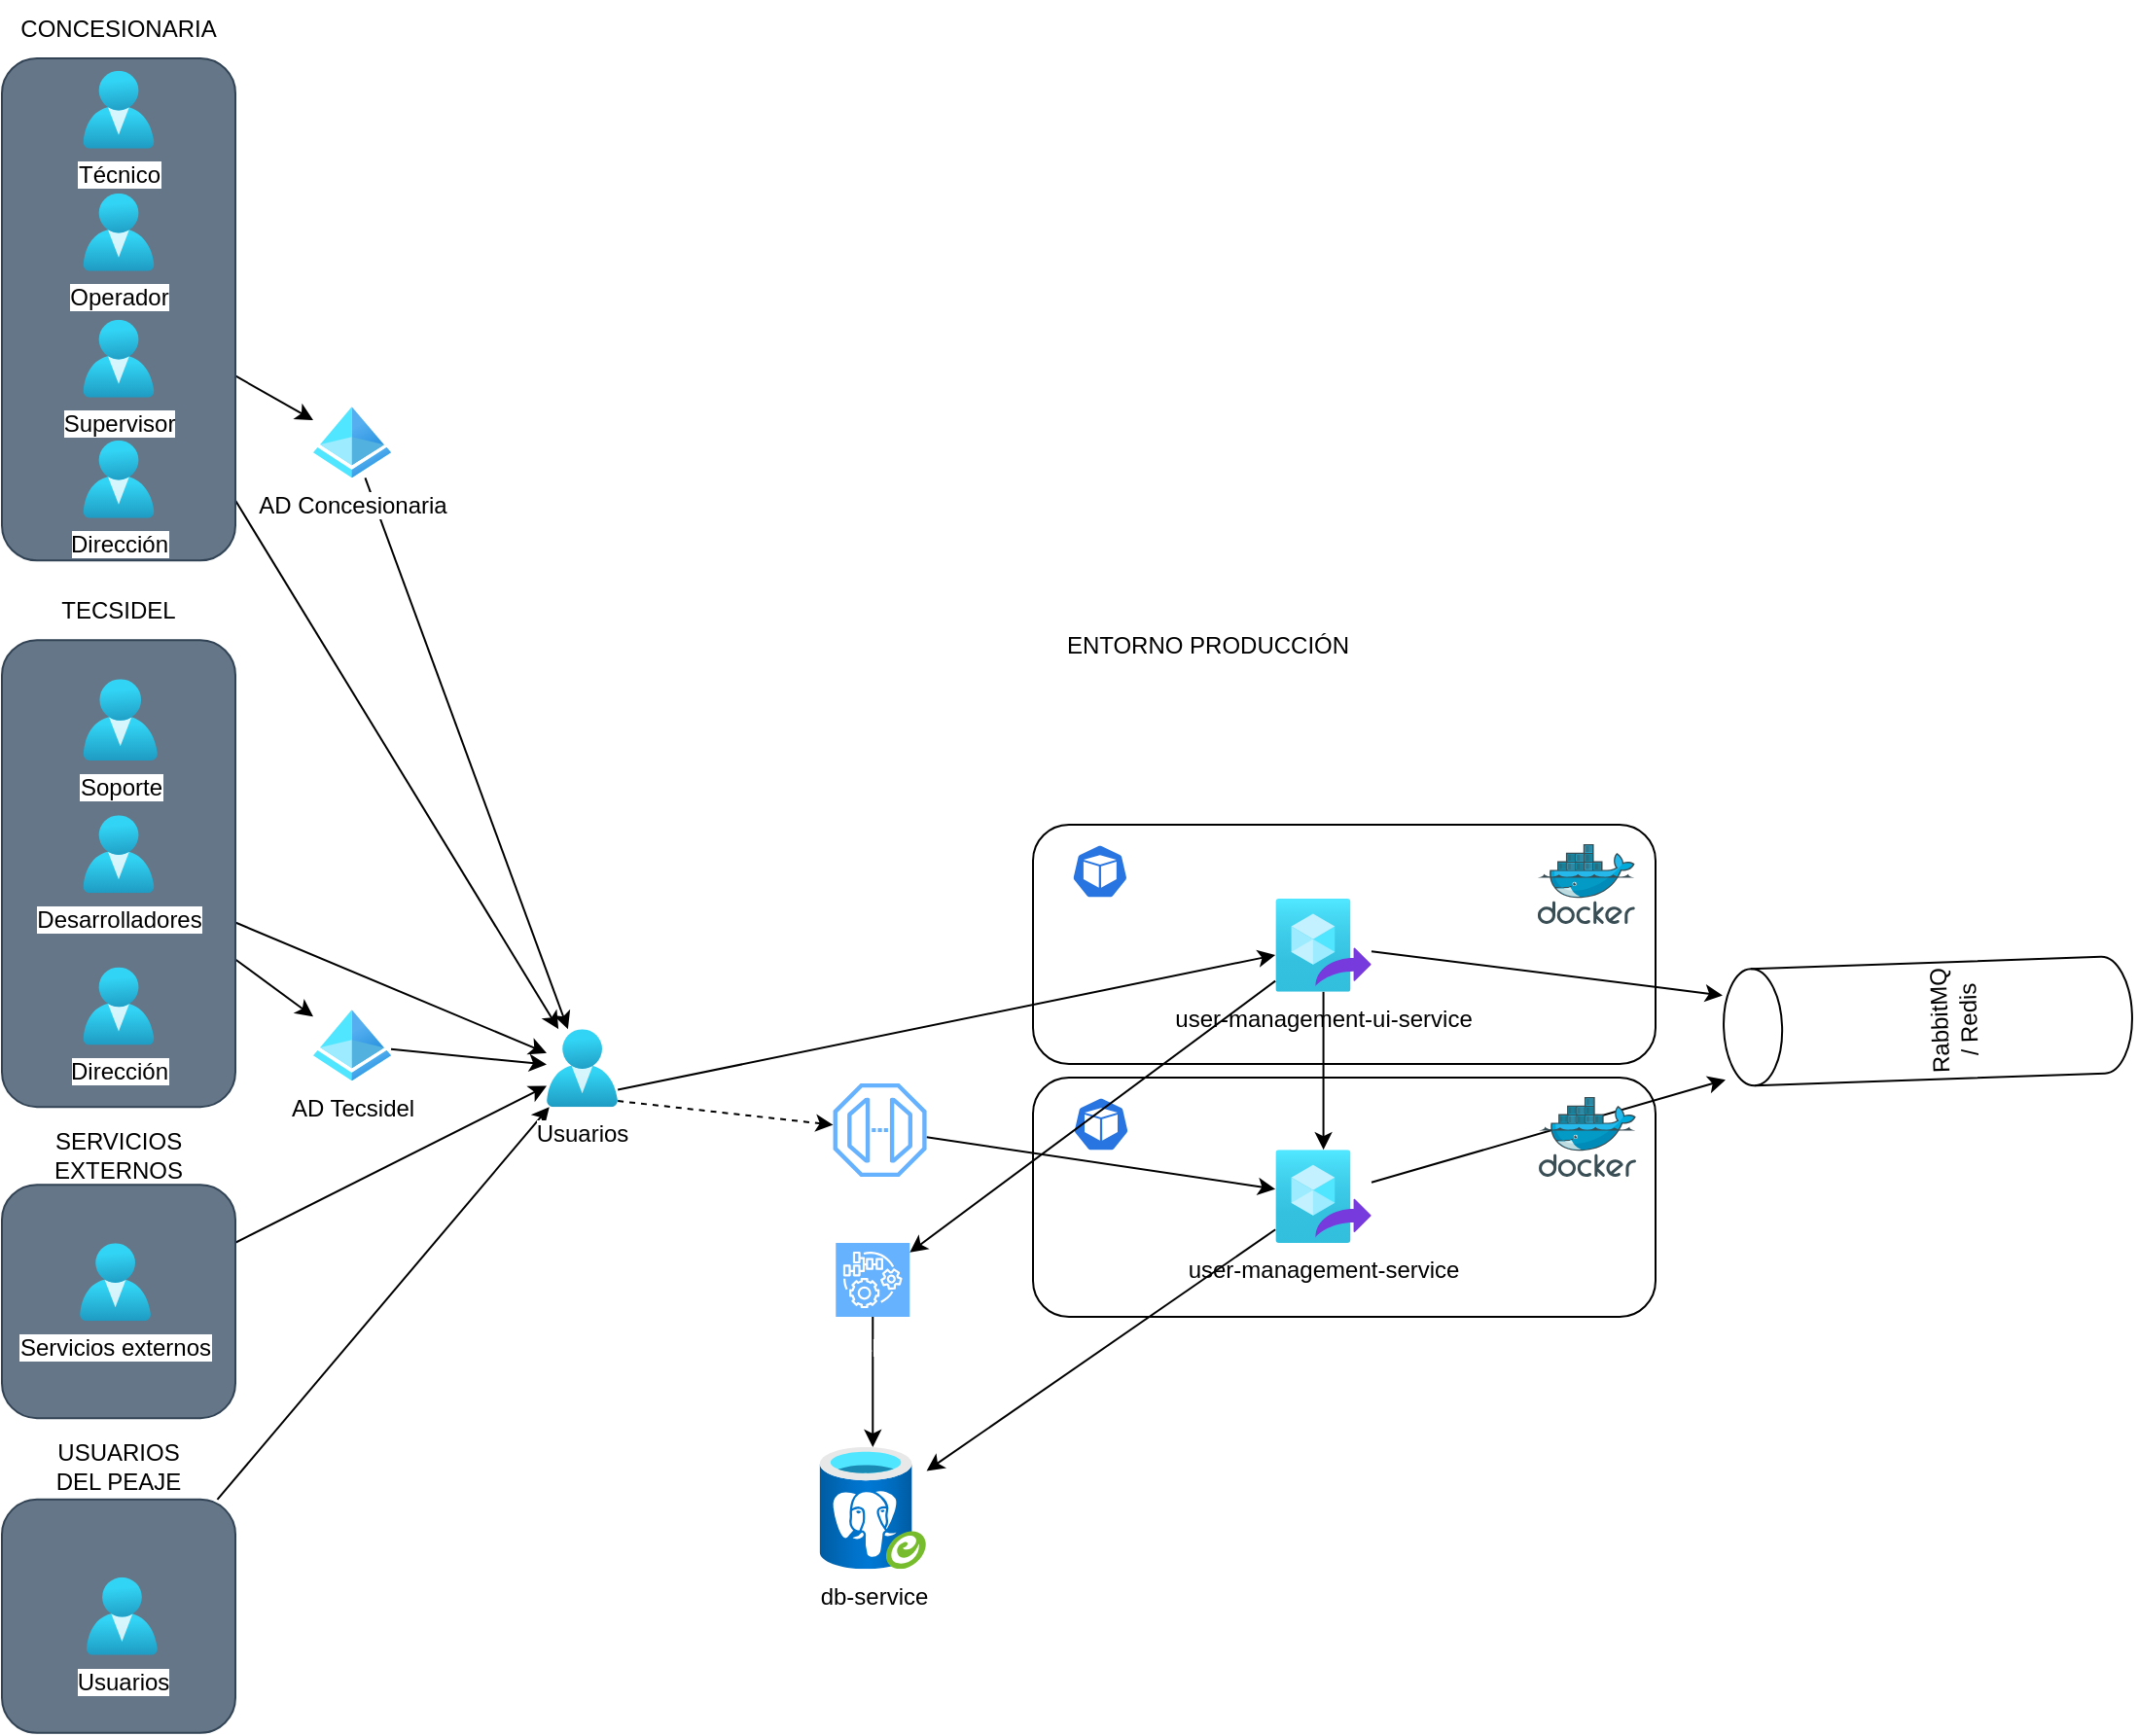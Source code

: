 <mxfile>
    <diagram id="Dp09zciwQ04VZwHExYm0" name="Page-1">
        <mxGraphModel dx="1459" dy="1567" grid="1" gridSize="10" guides="1" tooltips="1" connect="1" arrows="1" fold="1" page="1" pageScale="1" pageWidth="850" pageHeight="1100" math="0" shadow="0">
            <root>
                <mxCell id="0"/>
                <mxCell id="1" parent="0"/>
                <mxCell id="64" value="" style="group" parent="1" vertex="1" connectable="0">
                    <mxGeometry x="370" y="354" width="320.0" height="123" as="geometry"/>
                </mxCell>
                <mxCell id="54" value="" style="rounded=1;whiteSpace=wrap;html=1;" parent="64" vertex="1">
                    <mxGeometry width="320" height="123" as="geometry"/>
                </mxCell>
                <mxCell id="55" value="" style="sketch=0;html=1;dashed=0;whitespace=wrap;fillColor=#2875E2;strokeColor=#ffffff;points=[[0.005,0.63,0],[0.1,0.2,0],[0.9,0.2,0],[0.5,0,0],[0.995,0.63,0],[0.72,0.99,0],[0.5,1,0],[0.28,0.99,0]];verticalLabelPosition=bottom;align=center;verticalAlign=top;shape=mxgraph.kubernetes.icon;prIcon=pod" parent="64" vertex="1">
                    <mxGeometry x="19.43" y="10" width="30" height="28" as="geometry"/>
                </mxCell>
                <mxCell id="56" value="user-management-ui-service" style="aspect=fixed;html=1;points=[];align=center;image;fontSize=12;image=img/lib/azure2/compute/Image_Definitions.svg;fillColor=#CCCCCC;" parent="64" vertex="1">
                    <mxGeometry x="124.57" y="38" width="49.43" height="47.93" as="geometry"/>
                </mxCell>
                <mxCell id="43" value="" style="sketch=0;aspect=fixed;html=1;points=[];align=center;image;fontSize=12;image=img/lib/mscae/Docker.svg;fillColor=#CCCCCC;movable=1;resizable=1;rotatable=1;deletable=1;editable=1;connectable=1;" parent="64" vertex="1">
                    <mxGeometry x="259.43" y="10" width="50" height="41" as="geometry"/>
                </mxCell>
                <mxCell id="47" value="" style="rounded=1;whiteSpace=wrap;html=1;" parent="1" vertex="1">
                    <mxGeometry x="370" y="484" width="320" height="123" as="geometry"/>
                </mxCell>
                <mxCell id="73" style="edgeStyle=none;html=1;" parent="1" target="56" edge="1">
                    <mxGeometry relative="1" as="geometry">
                        <mxPoint x="156.57" y="490.255" as="sourcePoint"/>
                    </mxGeometry>
                </mxCell>
                <mxCell id="77" style="edgeStyle=none;html=1;fontColor=#FFFFFF;dashed=1;" parent="1" target="76" edge="1">
                    <mxGeometry relative="1" as="geometry">
                        <mxPoint x="156.57" y="496.032" as="sourcePoint"/>
                    </mxGeometry>
                </mxCell>
                <mxCell id="33" value="ENTORNO PRODUCCIÓN" style="text;html=1;strokeColor=none;fillColor=none;align=center;verticalAlign=middle;whiteSpace=wrap;rounded=0;" parent="1" vertex="1">
                    <mxGeometry x="370" y="246.57" width="180" height="30" as="geometry"/>
                </mxCell>
                <mxCell id="46" value="" style="sketch=0;html=1;dashed=0;whitespace=wrap;fillColor=#2875E2;strokeColor=#ffffff;points=[[0.005,0.63,0],[0.1,0.2,0],[0.9,0.2,0],[0.5,0,0],[0.995,0.63,0],[0.72,0.99,0],[0.5,1,0],[0.28,0.99,0]];verticalLabelPosition=bottom;align=center;verticalAlign=top;shape=mxgraph.kubernetes.icon;prIcon=pod" parent="1" vertex="1">
                    <mxGeometry x="390" y="494" width="30" height="28" as="geometry"/>
                </mxCell>
                <mxCell id="79" style="edgeStyle=none;html=1;" parent="1" source="76" target="50" edge="1">
                    <mxGeometry relative="1" as="geometry"/>
                </mxCell>
                <mxCell id="76" value="&lt;font color=&quot;#ffffff&quot;&gt;API Gateway&lt;/font&gt;" style="sketch=0;outlineConnect=0;fontColor=#232F3E;gradientColor=none;fillColor=#66B2FF;strokeColor=none;dashed=0;verticalLabelPosition=bottom;verticalAlign=top;align=center;html=1;fontSize=12;fontStyle=0;aspect=fixed;pointerEvents=1;shape=mxgraph.aws4.endpoint;" parent="1" vertex="1">
                    <mxGeometry x="267.29" y="487" width="48" height="48" as="geometry"/>
                </mxCell>
                <mxCell id="128" style="edgeStyle=none;html=1;" edge="1" parent="1" source="50" target="126">
                    <mxGeometry relative="1" as="geometry"/>
                </mxCell>
                <mxCell id="50" value="user-management-service" style="aspect=fixed;html=1;points=[];align=center;image;fontSize=12;image=img/lib/azure2/compute/Image_Definitions.svg;fillColor=#CCCCCC;" parent="1" vertex="1">
                    <mxGeometry x="494.57" y="521.07" width="49.43" height="47.93" as="geometry"/>
                </mxCell>
                <mxCell id="62" style="edgeStyle=none;html=1;" parent="1" source="56" target="50" edge="1">
                    <mxGeometry relative="1" as="geometry"/>
                </mxCell>
                <mxCell id="78" value="" style="sketch=0;aspect=fixed;html=1;points=[];align=center;image;fontSize=12;image=img/lib/mscae/Docker.svg;fillColor=#CCCCCC;movable=1;resizable=1;rotatable=1;deletable=1;editable=1;connectable=1;" parent="1" vertex="1">
                    <mxGeometry x="630" y="494" width="50" height="41" as="geometry"/>
                </mxCell>
                <mxCell id="3" value="db-service" style="aspect=fixed;html=1;points=[];align=center;image;fontSize=12;image=img/lib/azure2/databases/Azure_Database_PostgreSQL_Server_Group.svg;" parent="1" vertex="1">
                    <mxGeometry x="260" y="674" width="55.29" height="62.67" as="geometry"/>
                </mxCell>
                <mxCell id="93" style="edgeStyle=none;html=1;" parent="1" source="91" target="3" edge="1">
                    <mxGeometry relative="1" as="geometry"/>
                </mxCell>
                <mxCell id="91" value="Graphql" style="sketch=0;points=[[0,0,0],[0.25,0,0],[0.5,0,0],[0.75,0,0],[1,0,0],[0,1,0],[0.25,1,0],[0.5,1,0],[0.75,1,0],[1,1,0],[0,0.25,0],[0,0.5,0],[0,0.75,0],[1,0.25,0],[1,0.5,0],[1,0.75,0]];outlineConnect=0;fontColor=#FFFFFF;gradientColor=#66B2FF;gradientDirection=north;fillColor=#66B2FF;strokeColor=#ffffff;dashed=0;verticalLabelPosition=bottom;verticalAlign=top;align=center;html=1;fontSize=12;fontStyle=0;aspect=fixed;shape=mxgraph.aws4.resourceIcon;resIcon=mxgraph.aws4.iot_things_graph;" parent="1" vertex="1">
                    <mxGeometry x="268.64" y="569" width="38" height="38" as="geometry"/>
                </mxCell>
                <mxCell id="92" style="edgeStyle=none;html=1;" parent="1" source="56" target="91" edge="1">
                    <mxGeometry relative="1" as="geometry"/>
                </mxCell>
                <mxCell id="53" style="edgeStyle=none;html=1;" parent="1" source="50" target="3" edge="1">
                    <mxGeometry relative="1" as="geometry"/>
                </mxCell>
                <mxCell id="94" style="edgeStyle=none;html=1;" parent="1" source="116" target="100" edge="1">
                    <mxGeometry relative="1" as="geometry"/>
                </mxCell>
                <mxCell id="95" style="edgeStyle=none;html=1;" parent="1" source="112" target="100" edge="1">
                    <mxGeometry relative="1" as="geometry"/>
                </mxCell>
                <mxCell id="96" style="edgeStyle=none;html=1;" parent="1" source="120" target="100" edge="1">
                    <mxGeometry relative="1" as="geometry"/>
                </mxCell>
                <mxCell id="97" style="edgeStyle=none;html=1;" parent="1" source="120" target="102" edge="1">
                    <mxGeometry relative="1" as="geometry"/>
                </mxCell>
                <mxCell id="98" style="edgeStyle=none;html=1;" parent="1" source="106" target="100" edge="1">
                    <mxGeometry relative="1" as="geometry"/>
                </mxCell>
                <mxCell id="99" style="edgeStyle=none;html=1;" parent="1" source="106" target="104" edge="1">
                    <mxGeometry relative="1" as="geometry"/>
                </mxCell>
                <mxCell id="100" value="Usuarios" style="aspect=fixed;html=1;points=[];align=center;image;fontSize=12;image=img/lib/azure2/identity/Users.svg;" parent="1" vertex="1">
                    <mxGeometry x="120.0" y="459.09" width="36.57" height="40" as="geometry"/>
                </mxCell>
                <mxCell id="101" style="edgeStyle=none;html=1;" parent="1" source="102" target="100" edge="1">
                    <mxGeometry relative="1" as="geometry"/>
                </mxCell>
                <mxCell id="102" value="AD Concesionaria" style="aspect=fixed;html=1;points=[];align=center;image;fontSize=12;image=img/lib/azure2/identity/Azure_Active_Directory.svg;" parent="1" vertex="1">
                    <mxGeometry y="139.09" width="40" height="36.57" as="geometry"/>
                </mxCell>
                <mxCell id="103" style="edgeStyle=none;html=1;" parent="1" source="104" target="100" edge="1">
                    <mxGeometry relative="1" as="geometry"/>
                </mxCell>
                <mxCell id="104" value="AD Tecsidel" style="aspect=fixed;html=1;points=[];align=center;image;fontSize=12;image=img/lib/azure2/identity/Azure_Active_Directory.svg;" parent="1" vertex="1">
                    <mxGeometry x="2.842e-14" y="449.09" width="40" height="36.57" as="geometry"/>
                </mxCell>
                <mxCell id="105" value="" style="group" parent="1" vertex="1" connectable="0">
                    <mxGeometry x="-160" y="229.09" width="120" height="270" as="geometry"/>
                </mxCell>
                <mxCell id="106" value="" style="rounded=1;whiteSpace=wrap;html=1;strokeColor=#314354;fillColor=#647687;fontColor=#ffffff;" parent="105" vertex="1">
                    <mxGeometry y="30" width="120" height="240" as="geometry"/>
                </mxCell>
                <mxCell id="107" value="Soporte" style="aspect=fixed;html=1;points=[];align=center;image;fontSize=12;image=img/lib/azure2/identity/Users.svg;" parent="105" vertex="1">
                    <mxGeometry x="41.71" y="50" width="38.29" height="41.88" as="geometry"/>
                </mxCell>
                <mxCell id="108" value="Desarrolladores" style="aspect=fixed;html=1;points=[];align=center;image;fontSize=12;image=img/lib/azure2/identity/Users.svg;" parent="105" vertex="1">
                    <mxGeometry x="41.71" y="120" width="36.57" height="40" as="geometry"/>
                </mxCell>
                <mxCell id="109" value="Dirección" style="aspect=fixed;html=1;points=[];align=center;image;fontSize=12;image=img/lib/azure2/identity/Users.svg;" parent="105" vertex="1">
                    <mxGeometry x="41.71" y="198.17" width="36.57" height="40" as="geometry"/>
                </mxCell>
                <mxCell id="110" value="TECSIDEL" style="text;html=1;strokeColor=none;fillColor=none;align=center;verticalAlign=middle;whiteSpace=wrap;rounded=0;" parent="105" vertex="1">
                    <mxGeometry x="30" width="60" height="30" as="geometry"/>
                </mxCell>
                <mxCell id="111" value="" style="group" parent="1" vertex="1" connectable="0">
                    <mxGeometry x="-160" y="509.09" width="120" height="150" as="geometry"/>
                </mxCell>
                <mxCell id="112" value="" style="rounded=1;whiteSpace=wrap;html=1;strokeColor=#314354;fillColor=#647687;fontColor=#ffffff;rotation=-90;" parent="111" vertex="1">
                    <mxGeometry y="30" width="120" height="120" as="geometry"/>
                </mxCell>
                <mxCell id="113" value="Servicios externos" style="aspect=fixed;html=1;points=[];align=center;image;fontSize=12;image=img/lib/azure2/identity/Users.svg;" parent="111" vertex="1">
                    <mxGeometry x="40" y="60" width="36.57" height="40" as="geometry"/>
                </mxCell>
                <mxCell id="114" value="SERVICIOS EXTERNOS" style="text;html=1;strokeColor=none;fillColor=none;align=center;verticalAlign=middle;whiteSpace=wrap;rounded=0;" parent="111" vertex="1">
                    <mxGeometry x="30" width="60" height="30" as="geometry"/>
                </mxCell>
                <mxCell id="115" value="" style="group" parent="1" vertex="1" connectable="0">
                    <mxGeometry x="-160" y="659.09" width="120" height="161.83" as="geometry"/>
                </mxCell>
                <mxCell id="116" value="" style="rounded=1;whiteSpace=wrap;html=1;strokeColor=#314354;fillColor=#647687;fontColor=#ffffff;rotation=-90;" parent="115" vertex="1">
                    <mxGeometry y="41.83" width="120" height="120" as="geometry"/>
                </mxCell>
                <mxCell id="117" value="Usuarios" style="aspect=fixed;html=1;points=[];align=center;image;fontSize=12;image=img/lib/azure2/identity/Users.svg;" parent="115" vertex="1">
                    <mxGeometry x="43.42" y="81.83" width="36.57" height="40" as="geometry"/>
                </mxCell>
                <mxCell id="118" value="USUARIOS DEL PEAJE" style="text;html=1;strokeColor=none;fillColor=none;align=center;verticalAlign=middle;whiteSpace=wrap;rounded=0;" parent="115" vertex="1">
                    <mxGeometry x="25.85" y="10" width="68.29" height="30" as="geometry"/>
                </mxCell>
                <mxCell id="119" value="" style="group" parent="1" vertex="1" connectable="0">
                    <mxGeometry x="-160" y="-70" width="120.0" height="288.17" as="geometry"/>
                </mxCell>
                <mxCell id="120" value="" style="rounded=1;whiteSpace=wrap;html=1;strokeColor=#314354;fillColor=#647687;fontColor=#ffffff;rotation=-180;" parent="119" vertex="1">
                    <mxGeometry y="30" width="120" height="258.17" as="geometry"/>
                </mxCell>
                <mxCell id="121" value="Dirección" style="aspect=fixed;html=1;points=[];align=center;image;fontSize=12;image=img/lib/azure2/identity/Users.svg;rotation=0;" parent="119" vertex="1">
                    <mxGeometry x="41.71" y="226.34" width="36.57" height="40" as="geometry"/>
                </mxCell>
                <mxCell id="122" value="CONCESIONARIA" style="text;html=1;strokeColor=none;fillColor=none;align=center;verticalAlign=middle;whiteSpace=wrap;rounded=0;rotation=0;" parent="119" vertex="1">
                    <mxGeometry x="30" width="60" height="30" as="geometry"/>
                </mxCell>
                <mxCell id="123" value="Supervisor" style="aspect=fixed;html=1;points=[];align=center;image;fontSize=12;image=img/lib/azure2/identity/Users.svg;rotation=0;" parent="119" vertex="1">
                    <mxGeometry x="41.71" y="164.34" width="36.57" height="40" as="geometry"/>
                </mxCell>
                <mxCell id="124" value="Operador" style="aspect=fixed;html=1;points=[];align=center;image;fontSize=12;image=img/lib/azure2/identity/Users.svg;rotation=0;" parent="119" vertex="1">
                    <mxGeometry x="41.71" y="99.34" width="36.57" height="40" as="geometry"/>
                </mxCell>
                <mxCell id="125" value="Técnico" style="aspect=fixed;html=1;points=[];align=center;image;fontSize=12;image=img/lib/azure2/identity/Users.svg;rotation=0;" parent="119" vertex="1">
                    <mxGeometry x="41.71" y="36.34" width="36.57" height="40" as="geometry"/>
                </mxCell>
                <mxCell id="126" value="RabbitMQ / Redis" style="shape=cylinder3;whiteSpace=wrap;html=1;boundedLbl=1;backgroundOutline=1;size=15;rotation=-92;" vertex="1" parent="1">
                    <mxGeometry x="800" y="350" width="60" height="210" as="geometry"/>
                </mxCell>
                <mxCell id="127" style="edgeStyle=none;html=1;" edge="1" parent="1" source="56" target="126">
                    <mxGeometry relative="1" as="geometry"/>
                </mxCell>
            </root>
        </mxGraphModel>
    </diagram>
</mxfile>